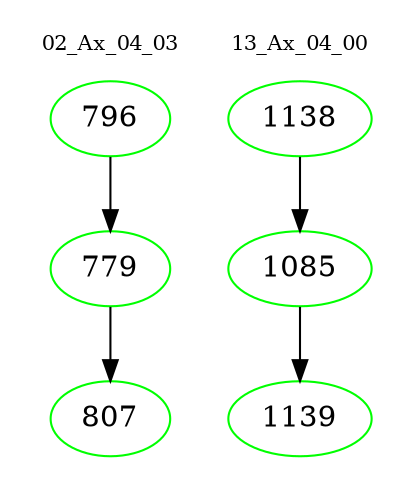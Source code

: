 digraph{
subgraph cluster_0 {
color = white
label = "02_Ax_04_03";
fontsize=10;
T0_796 [label="796", color="green"]
T0_796 -> T0_779 [color="black"]
T0_779 [label="779", color="green"]
T0_779 -> T0_807 [color="black"]
T0_807 [label="807", color="green"]
}
subgraph cluster_1 {
color = white
label = "13_Ax_04_00";
fontsize=10;
T1_1138 [label="1138", color="green"]
T1_1138 -> T1_1085 [color="black"]
T1_1085 [label="1085", color="green"]
T1_1085 -> T1_1139 [color="black"]
T1_1139 [label="1139", color="green"]
}
}
